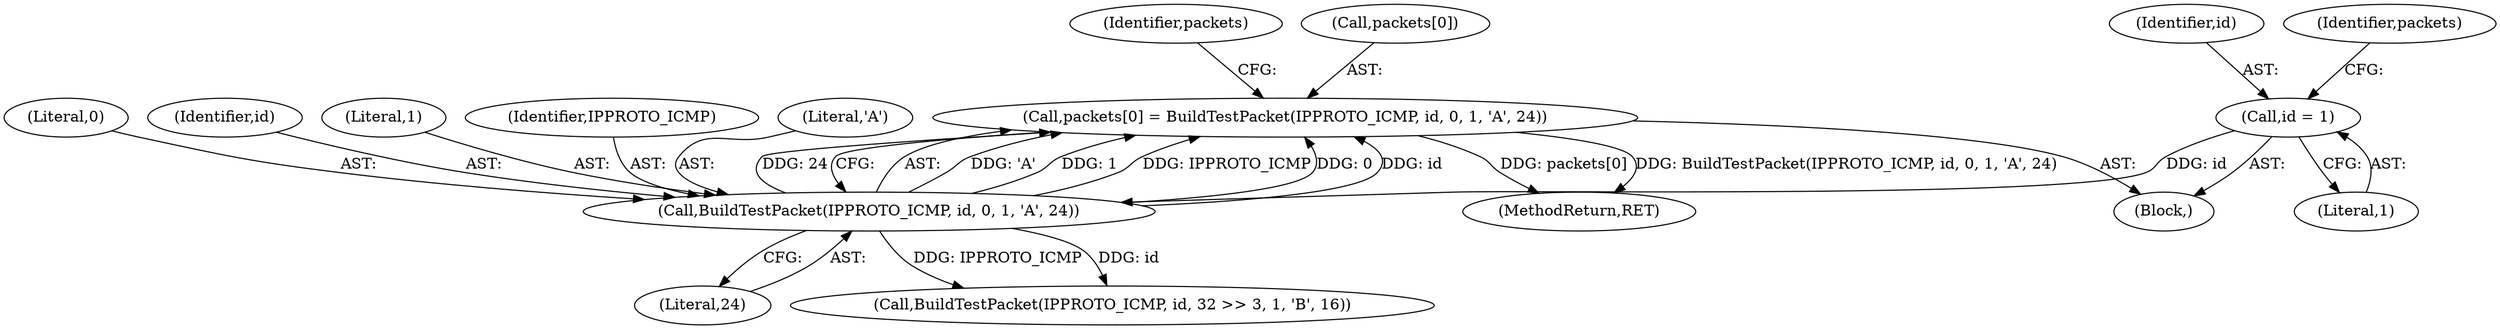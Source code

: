 digraph "0_suricata_4a04f814b15762eb446a5ead4d69d021512df6f8_1@pointer" {
"1000144" [label="(Call,packets[0] = BuildTestPacket(IPPROTO_ICMP, id, 0, 1, 'A', 24))"];
"1000148" [label="(Call,BuildTestPacket(IPPROTO_ICMP, id, 0, 1, 'A', 24))"];
"1000135" [label="(Call,id = 1)"];
"1000136" [label="(Identifier,id)"];
"1000151" [label="(Literal,0)"];
"1000157" [label="(Identifier,packets)"];
"1000148" [label="(Call,BuildTestPacket(IPPROTO_ICMP, id, 0, 1, 'A', 24))"];
"1000522" [label="(MethodReturn,RET)"];
"1000150" [label="(Identifier,id)"];
"1000140" [label="(Identifier,packets)"];
"1000135" [label="(Call,id = 1)"];
"1000137" [label="(Literal,1)"];
"1000145" [label="(Call,packets[0])"];
"1000144" [label="(Call,packets[0] = BuildTestPacket(IPPROTO_ICMP, id, 0, 1, 'A', 24))"];
"1000127" [label="(Block,)"];
"1000152" [label="(Literal,1)"];
"1000154" [label="(Literal,24)"];
"1000149" [label="(Identifier,IPPROTO_ICMP)"];
"1000153" [label="(Literal,'A')"];
"1000159" [label="(Call,BuildTestPacket(IPPROTO_ICMP, id, 32 >> 3, 1, 'B', 16))"];
"1000144" -> "1000127"  [label="AST: "];
"1000144" -> "1000148"  [label="CFG: "];
"1000145" -> "1000144"  [label="AST: "];
"1000148" -> "1000144"  [label="AST: "];
"1000157" -> "1000144"  [label="CFG: "];
"1000144" -> "1000522"  [label="DDG: BuildTestPacket(IPPROTO_ICMP, id, 0, 1, 'A', 24)"];
"1000144" -> "1000522"  [label="DDG: packets[0]"];
"1000148" -> "1000144"  [label="DDG: 'A'"];
"1000148" -> "1000144"  [label="DDG: 1"];
"1000148" -> "1000144"  [label="DDG: IPPROTO_ICMP"];
"1000148" -> "1000144"  [label="DDG: 0"];
"1000148" -> "1000144"  [label="DDG: id"];
"1000148" -> "1000144"  [label="DDG: 24"];
"1000148" -> "1000154"  [label="CFG: "];
"1000149" -> "1000148"  [label="AST: "];
"1000150" -> "1000148"  [label="AST: "];
"1000151" -> "1000148"  [label="AST: "];
"1000152" -> "1000148"  [label="AST: "];
"1000153" -> "1000148"  [label="AST: "];
"1000154" -> "1000148"  [label="AST: "];
"1000135" -> "1000148"  [label="DDG: id"];
"1000148" -> "1000159"  [label="DDG: IPPROTO_ICMP"];
"1000148" -> "1000159"  [label="DDG: id"];
"1000135" -> "1000127"  [label="AST: "];
"1000135" -> "1000137"  [label="CFG: "];
"1000136" -> "1000135"  [label="AST: "];
"1000137" -> "1000135"  [label="AST: "];
"1000140" -> "1000135"  [label="CFG: "];
}
